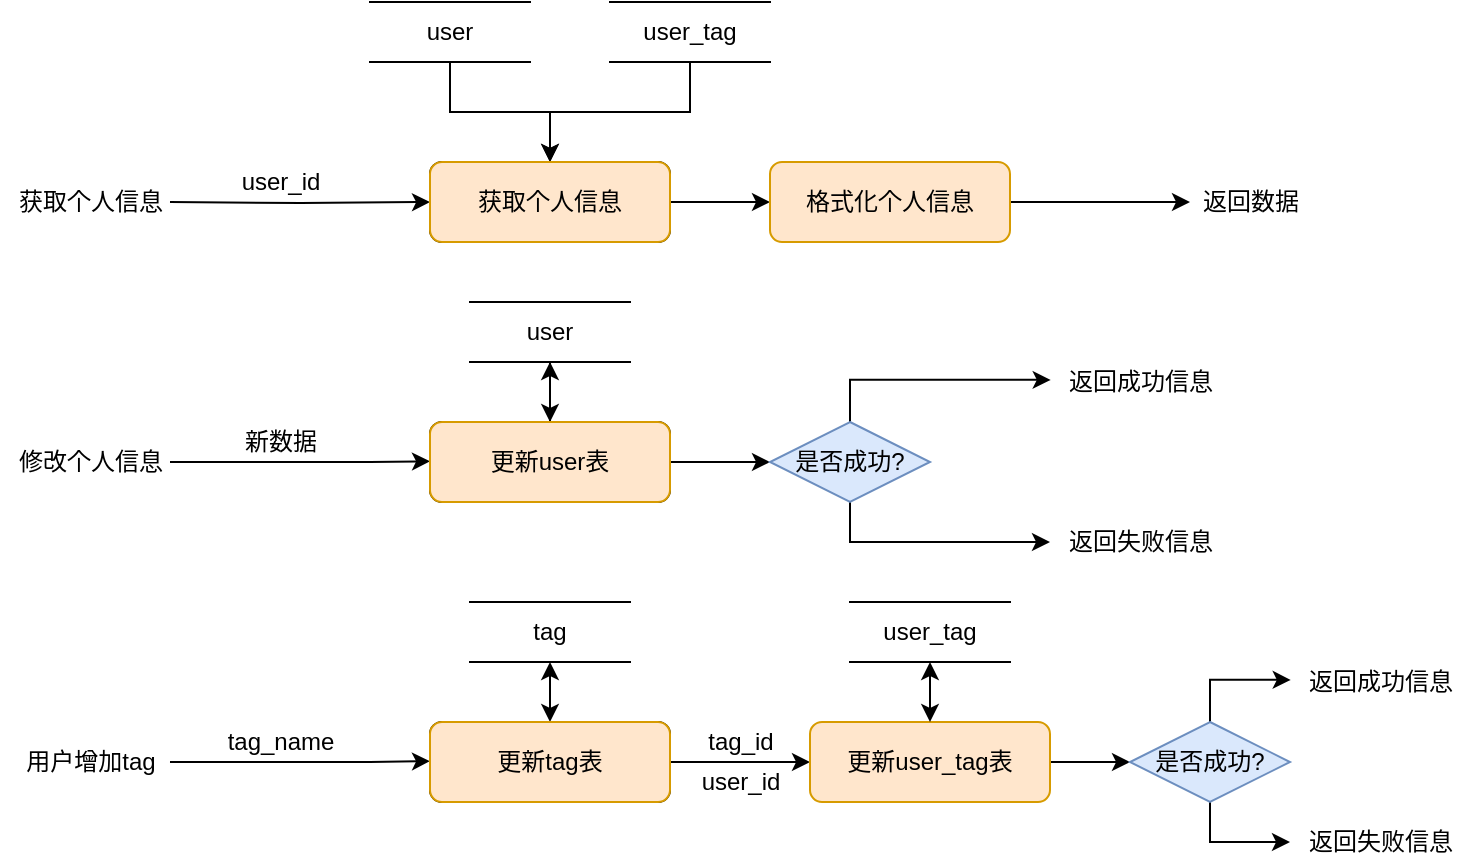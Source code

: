 <mxfile version="16.5.1" type="device"><diagram id="HqD4q1-fDUCK-xV1fY8Q" name="第 1 页"><mxGraphModel dx="1099" dy="767" grid="1" gridSize="10" guides="1" tooltips="1" connect="1" arrows="1" fold="1" page="1" pageScale="1" pageWidth="1920" pageHeight="1200" math="0" shadow="0"><root><mxCell id="0"/><mxCell id="1" parent="0"/><mxCell id="_A77ZG1o7a9W-ORRk0bf-1" value="修改个人信息" style="text;html=1;align=center;verticalAlign=middle;resizable=0;points=[];autosize=1;strokeColor=none;fillColor=none;" vertex="1" parent="1"><mxGeometry x="155" y="370" width="90" height="20" as="geometry"/></mxCell><mxCell id="_A77ZG1o7a9W-ORRk0bf-11" style="edgeStyle=orthogonalEdgeStyle;rounded=0;orthogonalLoop=1;jettySize=auto;html=1;entryX=0;entryY=0.5;entryDx=0;entryDy=0;" edge="1" parent="1" target="_A77ZG1o7a9W-ORRk0bf-5"><mxGeometry relative="1" as="geometry"><mxPoint x="240" y="250" as="sourcePoint"/></mxGeometry></mxCell><mxCell id="_A77ZG1o7a9W-ORRk0bf-2" value="获取个人信息" style="text;html=1;align=center;verticalAlign=middle;resizable=0;points=[];autosize=1;strokeColor=none;fillColor=none;" vertex="1" parent="1"><mxGeometry x="155" y="240" width="90" height="20" as="geometry"/></mxCell><mxCell id="_A77ZG1o7a9W-ORRk0bf-4" value="user_id" style="text;html=1;align=center;verticalAlign=middle;resizable=0;points=[];autosize=1;strokeColor=none;fillColor=none;" vertex="1" parent="1"><mxGeometry x="270" y="230" width="50" height="20" as="geometry"/></mxCell><mxCell id="_A77ZG1o7a9W-ORRk0bf-14" style="edgeStyle=orthogonalEdgeStyle;rounded=0;orthogonalLoop=1;jettySize=auto;html=1;exitX=1;exitY=0.5;exitDx=0;exitDy=0;" edge="1" parent="1" source="_A77ZG1o7a9W-ORRk0bf-5" target="_A77ZG1o7a9W-ORRk0bf-9"><mxGeometry relative="1" as="geometry"/></mxCell><mxCell id="_A77ZG1o7a9W-ORRk0bf-5" value="获取个人信息" style="rounded=1;whiteSpace=wrap;html=1;" vertex="1" parent="1"><mxGeometry x="370" y="230" width="120" height="40" as="geometry"/></mxCell><mxCell id="_A77ZG1o7a9W-ORRk0bf-12" style="edgeStyle=orthogonalEdgeStyle;rounded=0;orthogonalLoop=1;jettySize=auto;html=1;exitX=0.5;exitY=1;exitDx=0;exitDy=0;entryX=0.5;entryY=0;entryDx=0;entryDy=0;" edge="1" parent="1" source="_A77ZG1o7a9W-ORRk0bf-7" target="_A77ZG1o7a9W-ORRk0bf-5"><mxGeometry relative="1" as="geometry"/></mxCell><mxCell id="_A77ZG1o7a9W-ORRk0bf-7" value="user" style="shape=partialRectangle;whiteSpace=wrap;html=1;left=0;right=0;fillColor=none;" vertex="1" parent="1"><mxGeometry x="340" y="150" width="80" height="30" as="geometry"/></mxCell><mxCell id="_A77ZG1o7a9W-ORRk0bf-13" style="edgeStyle=orthogonalEdgeStyle;rounded=0;orthogonalLoop=1;jettySize=auto;html=1;exitX=0.5;exitY=1;exitDx=0;exitDy=0;entryX=0.5;entryY=0;entryDx=0;entryDy=0;" edge="1" parent="1" source="_A77ZG1o7a9W-ORRk0bf-8" target="_A77ZG1o7a9W-ORRk0bf-5"><mxGeometry relative="1" as="geometry"/></mxCell><mxCell id="_A77ZG1o7a9W-ORRk0bf-8" value="user_tag" style="shape=partialRectangle;whiteSpace=wrap;html=1;left=0;right=0;fillColor=none;" vertex="1" parent="1"><mxGeometry x="460" y="150" width="80" height="30" as="geometry"/></mxCell><mxCell id="_A77ZG1o7a9W-ORRk0bf-15" style="edgeStyle=orthogonalEdgeStyle;rounded=0;orthogonalLoop=1;jettySize=auto;html=1;exitX=1;exitY=0.5;exitDx=0;exitDy=0;" edge="1" parent="1" source="_A77ZG1o7a9W-ORRk0bf-9" target="_A77ZG1o7a9W-ORRk0bf-10"><mxGeometry relative="1" as="geometry"/></mxCell><mxCell id="_A77ZG1o7a9W-ORRk0bf-9" value="格式化个人信息" style="rounded=1;whiteSpace=wrap;html=1;fillColor=#ffe6cc;strokeColor=#d79b00;" vertex="1" parent="1"><mxGeometry x="540" y="230" width="120" height="40" as="geometry"/></mxCell><mxCell id="_A77ZG1o7a9W-ORRk0bf-10" value="返回数据" style="text;html=1;align=center;verticalAlign=middle;resizable=0;points=[];autosize=1;strokeColor=none;fillColor=none;" vertex="1" parent="1"><mxGeometry x="750" y="240" width="60" height="20" as="geometry"/></mxCell><mxCell id="_A77ZG1o7a9W-ORRk0bf-16" style="edgeStyle=orthogonalEdgeStyle;rounded=0;orthogonalLoop=1;jettySize=auto;html=1;entryX=0;entryY=0.5;entryDx=0;entryDy=0;" edge="1" parent="1"><mxGeometry relative="1" as="geometry"><mxPoint x="240" y="380" as="sourcePoint"/><mxPoint x="370" y="379.62" as="targetPoint"/><Array as="points"><mxPoint x="340" y="380"/><mxPoint x="340" y="380"/></Array></mxGeometry></mxCell><mxCell id="_A77ZG1o7a9W-ORRk0bf-25" style="edgeStyle=orthogonalEdgeStyle;rounded=0;orthogonalLoop=1;jettySize=auto;html=1;exitX=0.5;exitY=0;exitDx=0;exitDy=0;entryX=0.5;entryY=1;entryDx=0;entryDy=0;" edge="1" parent="1" source="_A77ZG1o7a9W-ORRk0bf-17" target="_A77ZG1o7a9W-ORRk0bf-23"><mxGeometry relative="1" as="geometry"/></mxCell><mxCell id="_A77ZG1o7a9W-ORRk0bf-26" style="edgeStyle=orthogonalEdgeStyle;rounded=0;orthogonalLoop=1;jettySize=auto;html=1;exitX=1;exitY=0.5;exitDx=0;exitDy=0;" edge="1" parent="1" source="_A77ZG1o7a9W-ORRk0bf-17" target="_A77ZG1o7a9W-ORRk0bf-19"><mxGeometry relative="1" as="geometry"/></mxCell><mxCell id="_A77ZG1o7a9W-ORRk0bf-17" value="更新user表" style="rounded=1;whiteSpace=wrap;html=1;" vertex="1" parent="1"><mxGeometry x="370" y="360" width="120" height="40" as="geometry"/></mxCell><mxCell id="_A77ZG1o7a9W-ORRk0bf-27" style="edgeStyle=orthogonalEdgeStyle;rounded=0;orthogonalLoop=1;jettySize=auto;html=1;exitX=0.5;exitY=0;exitDx=0;exitDy=0;entryX=0.004;entryY=0.447;entryDx=0;entryDy=0;entryPerimeter=0;" edge="1" parent="1" source="_A77ZG1o7a9W-ORRk0bf-19" target="_A77ZG1o7a9W-ORRk0bf-20"><mxGeometry relative="1" as="geometry"/></mxCell><mxCell id="_A77ZG1o7a9W-ORRk0bf-29" style="edgeStyle=orthogonalEdgeStyle;rounded=0;orthogonalLoop=1;jettySize=auto;html=1;exitX=0.5;exitY=1;exitDx=0;exitDy=0;entryX=0;entryY=0.5;entryDx=0;entryDy=0;entryPerimeter=0;" edge="1" parent="1" source="_A77ZG1o7a9W-ORRk0bf-19" target="_A77ZG1o7a9W-ORRk0bf-22"><mxGeometry relative="1" as="geometry"/></mxCell><mxCell id="_A77ZG1o7a9W-ORRk0bf-19" value="是否成功?" style="rhombus;whiteSpace=wrap;html=1;fillColor=#dae8fc;strokeColor=#6c8ebf;" vertex="1" parent="1"><mxGeometry x="540" y="360" width="80" height="40" as="geometry"/></mxCell><mxCell id="_A77ZG1o7a9W-ORRk0bf-20" value="返回成功信息" style="text;html=1;align=center;verticalAlign=middle;resizable=0;points=[];autosize=1;strokeColor=none;fillColor=none;" vertex="1" parent="1"><mxGeometry x="680" y="330" width="90" height="20" as="geometry"/></mxCell><mxCell id="_A77ZG1o7a9W-ORRk0bf-22" value="返回失败信息" style="text;html=1;align=center;verticalAlign=middle;resizable=0;points=[];autosize=1;strokeColor=none;fillColor=none;" vertex="1" parent="1"><mxGeometry x="680" y="410" width="90" height="20" as="geometry"/></mxCell><mxCell id="_A77ZG1o7a9W-ORRk0bf-24" style="edgeStyle=orthogonalEdgeStyle;rounded=0;orthogonalLoop=1;jettySize=auto;html=1;exitX=0.5;exitY=1;exitDx=0;exitDy=0;entryX=0.5;entryY=0;entryDx=0;entryDy=0;" edge="1" parent="1" source="_A77ZG1o7a9W-ORRk0bf-23" target="_A77ZG1o7a9W-ORRk0bf-17"><mxGeometry relative="1" as="geometry"/></mxCell><mxCell id="_A77ZG1o7a9W-ORRk0bf-23" value="user" style="shape=partialRectangle;whiteSpace=wrap;html=1;left=0;right=0;fillColor=none;" vertex="1" parent="1"><mxGeometry x="390" y="300" width="80" height="30" as="geometry"/></mxCell><mxCell id="_A77ZG1o7a9W-ORRk0bf-30" value="新数据" style="text;html=1;align=center;verticalAlign=middle;resizable=0;points=[];autosize=1;strokeColor=none;fillColor=none;" vertex="1" parent="1"><mxGeometry x="270" y="360" width="50" height="20" as="geometry"/></mxCell><mxCell id="_A77ZG1o7a9W-ORRk0bf-31" value="用户增加tag" style="text;html=1;align=center;verticalAlign=middle;resizable=0;points=[];autosize=1;strokeColor=none;fillColor=none;" vertex="1" parent="1"><mxGeometry x="160" y="520" width="80" height="20" as="geometry"/></mxCell><mxCell id="_A77ZG1o7a9W-ORRk0bf-32" style="edgeStyle=orthogonalEdgeStyle;rounded=0;orthogonalLoop=1;jettySize=auto;html=1;entryX=0;entryY=0.5;entryDx=0;entryDy=0;" edge="1" parent="1"><mxGeometry relative="1" as="geometry"><mxPoint x="240" y="529.96" as="sourcePoint"/><mxPoint x="370" y="529.58" as="targetPoint"/><Array as="points"><mxPoint x="340" y="529.96"/><mxPoint x="340" y="529.96"/></Array></mxGeometry></mxCell><mxCell id="_A77ZG1o7a9W-ORRk0bf-33" value="tag_name" style="text;html=1;align=center;verticalAlign=middle;resizable=0;points=[];autosize=1;strokeColor=none;fillColor=none;" vertex="1" parent="1"><mxGeometry x="260" y="510" width="70" height="20" as="geometry"/></mxCell><mxCell id="_A77ZG1o7a9W-ORRk0bf-40" style="edgeStyle=orthogonalEdgeStyle;rounded=0;orthogonalLoop=1;jettySize=auto;html=1;exitX=1;exitY=0.5;exitDx=0;exitDy=0;entryX=0;entryY=0.5;entryDx=0;entryDy=0;" edge="1" parent="1" source="_A77ZG1o7a9W-ORRk0bf-34" target="_A77ZG1o7a9W-ORRk0bf-37"><mxGeometry relative="1" as="geometry"/></mxCell><mxCell id="_A77ZG1o7a9W-ORRk0bf-34" value="更新tag表" style="rounded=1;whiteSpace=wrap;html=1;" vertex="1" parent="1"><mxGeometry x="370" y="510" width="120" height="40" as="geometry"/></mxCell><mxCell id="_A77ZG1o7a9W-ORRk0bf-35" value="tag" style="shape=partialRectangle;whiteSpace=wrap;html=1;left=0;right=0;fillColor=none;" vertex="1" parent="1"><mxGeometry x="390" y="450" width="80" height="30" as="geometry"/></mxCell><mxCell id="_A77ZG1o7a9W-ORRk0bf-36" value="" style="endArrow=classic;startArrow=classic;html=1;rounded=0;exitX=0.5;exitY=0;exitDx=0;exitDy=0;entryX=0.5;entryY=1;entryDx=0;entryDy=0;" edge="1" parent="1" source="_A77ZG1o7a9W-ORRk0bf-34" target="_A77ZG1o7a9W-ORRk0bf-35"><mxGeometry width="50" height="50" relative="1" as="geometry"><mxPoint x="410" y="390" as="sourcePoint"/><mxPoint x="460" y="340" as="targetPoint"/></mxGeometry></mxCell><mxCell id="_A77ZG1o7a9W-ORRk0bf-49" style="edgeStyle=orthogonalEdgeStyle;rounded=0;orthogonalLoop=1;jettySize=auto;html=1;exitX=1;exitY=0.5;exitDx=0;exitDy=0;" edge="1" parent="1" source="_A77ZG1o7a9W-ORRk0bf-37" target="_A77ZG1o7a9W-ORRk0bf-46"><mxGeometry relative="1" as="geometry"/></mxCell><mxCell id="_A77ZG1o7a9W-ORRk0bf-37" value="更新user_tag表" style="rounded=1;whiteSpace=wrap;html=1;fillColor=#ffe6cc;strokeColor=#d79b00;" vertex="1" parent="1"><mxGeometry x="560" y="510" width="120" height="40" as="geometry"/></mxCell><mxCell id="_A77ZG1o7a9W-ORRk0bf-38" value="user_tag" style="shape=partialRectangle;whiteSpace=wrap;html=1;left=0;right=0;fillColor=none;" vertex="1" parent="1"><mxGeometry x="580" y="450" width="80" height="30" as="geometry"/></mxCell><mxCell id="_A77ZG1o7a9W-ORRk0bf-39" value="" style="endArrow=classic;startArrow=classic;html=1;rounded=0;entryX=0.5;entryY=1;entryDx=0;entryDy=0;exitX=0.5;exitY=0;exitDx=0;exitDy=0;" edge="1" parent="1" source="_A77ZG1o7a9W-ORRk0bf-37" target="_A77ZG1o7a9W-ORRk0bf-38"><mxGeometry width="50" height="50" relative="1" as="geometry"><mxPoint x="410" y="390" as="sourcePoint"/><mxPoint x="460" y="340" as="targetPoint"/></mxGeometry></mxCell><mxCell id="_A77ZG1o7a9W-ORRk0bf-41" value="tag_id" style="text;html=1;align=center;verticalAlign=middle;resizable=0;points=[];autosize=1;strokeColor=none;fillColor=none;" vertex="1" parent="1"><mxGeometry x="500" y="510" width="50" height="20" as="geometry"/></mxCell><mxCell id="_A77ZG1o7a9W-ORRk0bf-42" value="user_id" style="text;html=1;align=center;verticalAlign=middle;resizable=0;points=[];autosize=1;strokeColor=none;fillColor=none;" vertex="1" parent="1"><mxGeometry x="500" y="530" width="50" height="20" as="geometry"/></mxCell><mxCell id="_A77ZG1o7a9W-ORRk0bf-44" style="edgeStyle=orthogonalEdgeStyle;rounded=0;orthogonalLoop=1;jettySize=auto;html=1;exitX=0.5;exitY=0;exitDx=0;exitDy=0;entryX=0.004;entryY=0.447;entryDx=0;entryDy=0;entryPerimeter=0;" edge="1" parent="1" source="_A77ZG1o7a9W-ORRk0bf-46" target="_A77ZG1o7a9W-ORRk0bf-47"><mxGeometry relative="1" as="geometry"/></mxCell><mxCell id="_A77ZG1o7a9W-ORRk0bf-45" style="edgeStyle=orthogonalEdgeStyle;rounded=0;orthogonalLoop=1;jettySize=auto;html=1;exitX=0.5;exitY=1;exitDx=0;exitDy=0;entryX=0;entryY=0.5;entryDx=0;entryDy=0;entryPerimeter=0;" edge="1" parent="1" source="_A77ZG1o7a9W-ORRk0bf-46" target="_A77ZG1o7a9W-ORRk0bf-48"><mxGeometry relative="1" as="geometry"/></mxCell><mxCell id="_A77ZG1o7a9W-ORRk0bf-46" value="是否成功?" style="rhombus;whiteSpace=wrap;html=1;fillColor=#dae8fc;strokeColor=#6c8ebf;" vertex="1" parent="1"><mxGeometry x="720" y="510" width="80" height="40" as="geometry"/></mxCell><mxCell id="_A77ZG1o7a9W-ORRk0bf-47" value="返回成功信息" style="text;html=1;align=center;verticalAlign=middle;resizable=0;points=[];autosize=1;strokeColor=none;fillColor=none;" vertex="1" parent="1"><mxGeometry x="800" y="480" width="90" height="20" as="geometry"/></mxCell><mxCell id="_A77ZG1o7a9W-ORRk0bf-48" value="返回失败信息" style="text;html=1;align=center;verticalAlign=middle;resizable=0;points=[];autosize=1;strokeColor=none;fillColor=none;" vertex="1" parent="1"><mxGeometry x="800" y="560" width="90" height="20" as="geometry"/></mxCell><mxCell id="_A77ZG1o7a9W-ORRk0bf-50" value="获取个人信息" style="rounded=1;whiteSpace=wrap;html=1;fillColor=#ffe6cc;strokeColor=#d79b00;" vertex="1" parent="1"><mxGeometry x="370" y="230" width="120" height="40" as="geometry"/></mxCell><mxCell id="_A77ZG1o7a9W-ORRk0bf-51" value="更新user表" style="rounded=1;whiteSpace=wrap;html=1;fillColor=#ffe6cc;strokeColor=#d79b00;" vertex="1" parent="1"><mxGeometry x="370" y="360" width="120" height="40" as="geometry"/></mxCell><mxCell id="_A77ZG1o7a9W-ORRk0bf-52" value="更新tag表" style="rounded=1;whiteSpace=wrap;html=1;fillColor=#ffe6cc;strokeColor=#d79b00;" vertex="1" parent="1"><mxGeometry x="370" y="510" width="120" height="40" as="geometry"/></mxCell></root></mxGraphModel></diagram></mxfile>